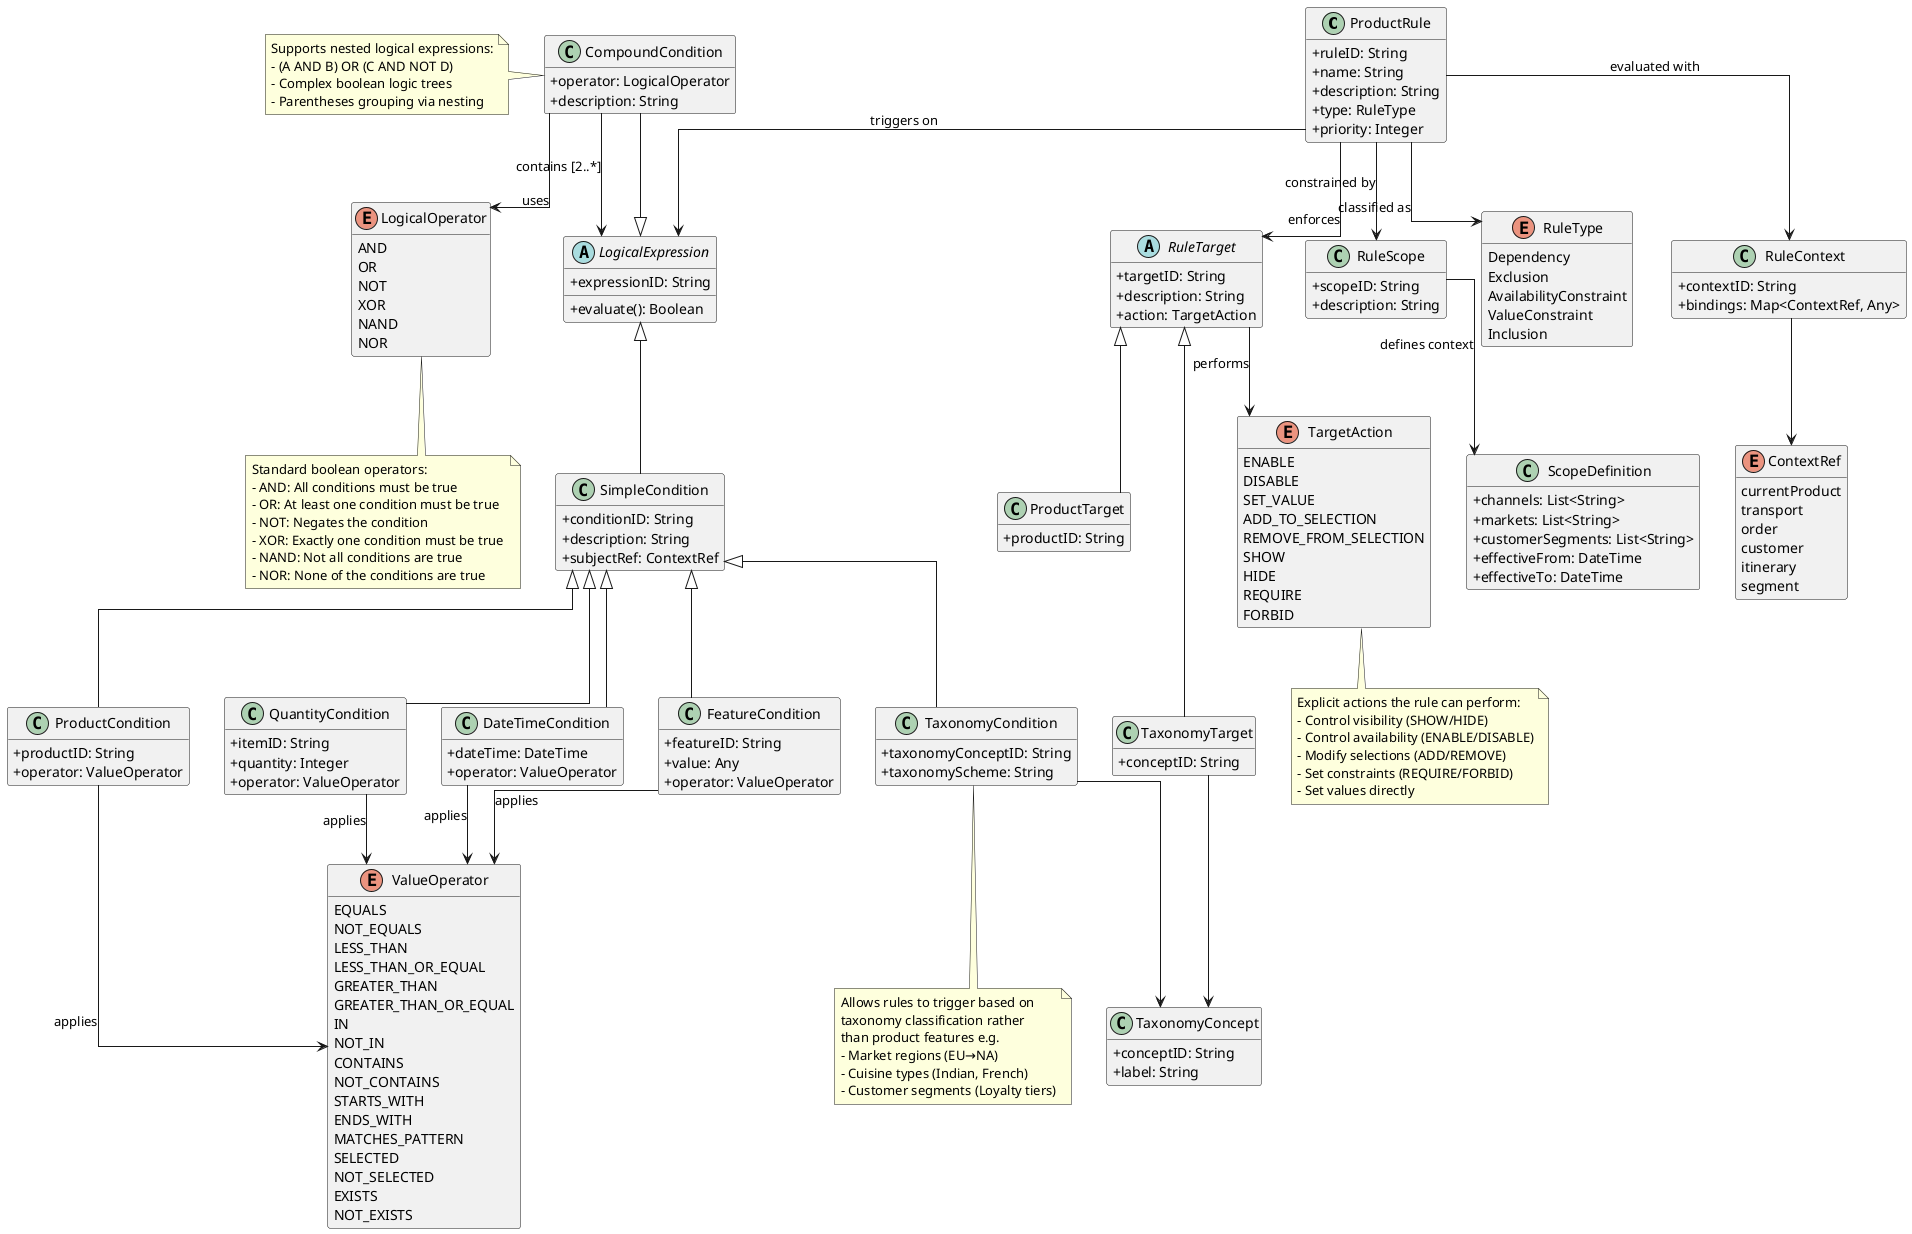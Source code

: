 @startuml Figure 11: Product Rules
'title Product Rules and Constraints Model (Enhanced Logical Operators)
skinparam classAttributeIconSize 0
skinparam Linetype ortho


hide empty members

' === Core Rule Elements ===
class ProductRule {
  +ruleID: String
  +name: String
  +description: String
  +type: RuleType
  +priority: Integer
}

enum RuleType {
  Dependency
  Exclusion
  AvailabilityConstraint
  ValueConstraint
  Inclusion
}

enum ContextRef {
  currentProduct
  transport
  order
  customer
  itinerary
  segment
}

class RuleContext {
  +contextID: String
  +bindings: Map<ContextRef, Any>  
}
' e.g., {"transport": <Product>, "order": <Order>}

ProductRule --> RuleContext : evaluated with
RuleContext --> ContextRef

' === Enhanced Logical Structure ===
abstract class LogicalExpression {
  +expressionID: String
  +evaluate(): Boolean
}

class SimpleCondition extends LogicalExpression {
  +conditionID: String
  +description: String
  +subjectRef: ContextRef  
}
' e.g., "transport", "currentProduct", "customer"

class CompoundCondition extends LogicalExpression {
  +operator: LogicalOperator
  +description: String
}

class TaxonomyCondition extends SimpleCondition {
  +taxonomyConceptID: String
  +taxonomyScheme: String
}
' === Notes
note bottom of TaxonomyCondition
  Allows rules to trigger based on 
  taxonomy classification rather 
  than product features e.g. 
  - Market regions (EU→NA)
  - Cuisine types (Indian, French)
  - Customer segments (Loyalty tiers)
end note

class TaxonomyConcept{
  +conceptID: String
  +label: String
}

enum LogicalOperator {
  AND
  OR
  NOT
  XOR
  NAND
  NOR
}

abstract class RuleTarget {
  +targetID: String
  +description: String
  +action: TargetAction
}

class ProductTarget {
    +productID: String
}

class TaxonomyTarget {
    +conceptID: String
}

enum TargetAction {
  ENABLE
  DISABLE
  SET_VALUE
  ADD_TO_SELECTION
  REMOVE_FROM_SELECTION
  SHOW
  HIDE
  REQUIRE
  FORBID
}

class RuleScope {
  +scopeID: String
  +description: String
}

enum ValueOperator {
  EQUALS
  NOT_EQUALS
  LESS_THAN
  LESS_THAN_OR_EQUAL
  GREATER_THAN
  GREATER_THAN_OR_EQUAL
  IN
  NOT_IN
  CONTAINS
  NOT_CONTAINS
  STARTS_WITH
  ENDS_WITH
  MATCHES_PATTERN
  SELECTED
  NOT_SELECTED
  EXISTS
  NOT_EXISTS
}

class FeatureCondition extends SimpleCondition {
  +featureID: String
  +value: Any
  +operator: ValueOperator
}

class ProductCondition extends SimpleCondition {
  +productID: String
  +operator: ValueOperator
}

class QuantityCondition extends SimpleCondition {
  +itemID: String
  +quantity: Integer
  +operator: ValueOperator
}

class DateTimeCondition extends SimpleCondition {
  +dateTime: DateTime
  +operator: ValueOperator
}

class ScopeDefinition {
  +channels: List<String>
  +markets: List<String>
  +customerSegments: List<String>
  +effectiveFrom: DateTime
  +effectiveTo: DateTime
}

' === Semantic Relationships ===
ProductRule --> LogicalExpression : triggers on
ProductRule --> RuleTarget : enforces
ProductRule --> RuleScope : constrained by
ProductRule --> RuleType : classified as

CompoundCondition --> LogicalOperator : uses
CompoundCondition --> LogicalExpression : contains [2..*]
TaxonomyCondition --> TaxonomyConcept
TaxonomyTarget --> TaxonomyConcept

RuleTarget <|-- ProductTarget
RuleTarget <|-- TaxonomyTarget
RuleTarget --> TargetAction : performs
RuleScope --> ScopeDefinition : defines context

FeatureCondition --> ValueOperator : applies
ProductCondition --> ValueOperator : applies
QuantityCondition --> ValueOperator : applies
DateTimeCondition --> ValueOperator : applies

' === Notes

note left of CompoundCondition
  Supports nested logical expressions:
  - (A AND B) OR (C AND NOT D)
  - Complex boolean logic trees
  - Parentheses grouping via nesting
end note

note bottom of LogicalOperator
  Standard boolean operators:
  - AND: All conditions must be true
  - OR: At least one condition must be true  
  - NOT: Negates the condition
  - XOR: Exactly one condition must be true
  - NAND: Not all conditions are true
  - NOR: None of the conditions are true
end note

note bottom of TargetAction
  Explicit actions the rule can perform:
  - Control visibility (SHOW/HIDE)
  - Control availability (ENABLE/DISABLE)
  - Modify selections (ADD/REMOVE)
  - Set constraints (REQUIRE/FORBID)
  - Set values directly
end note


@enduml